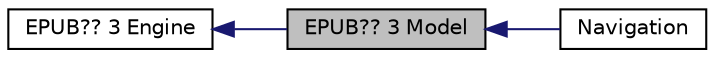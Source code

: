 digraph "EPUB?? 3 Model"
{
  edge [fontname="Helvetica",fontsize="10",labelfontname="Helvetica",labelfontsize="10"];
  node [fontname="Helvetica",fontsize="10",shape=record];
  rankdir=LR;
  Node0 [label="EPUB?? 3 Model",height=0.2,width=0.4,color="black", fillcolor="grey75", style="filled" fontcolor="black"];
  Node1 [label="EPUB?? 3 Engine",height=0.2,width=0.4,color="black", fillcolor="white", style="filled",URL="$group__epub.xhtml"];
  Node2 [label="Navigation",height=0.2,width=0.4,color="black", fillcolor="white", style="filled",URL="$group__navigation.xhtml"];
  Node1->Node0 [shape=plaintext, color="midnightblue", dir="back", style="solid"];
  Node0->Node2 [shape=plaintext, color="midnightblue", dir="back", style="solid"];
}

